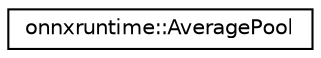 digraph "Graphical Class Hierarchy"
{
  edge [fontname="Helvetica",fontsize="10",labelfontname="Helvetica",labelfontsize="10"];
  node [fontname="Helvetica",fontsize="10",shape=record];
  rankdir="LR";
  Node0 [label="onnxruntime::AveragePool",height=0.2,width=0.4,color="black", fillcolor="white", style="filled",URL="$classonnxruntime_1_1AveragePool.html"];
}
